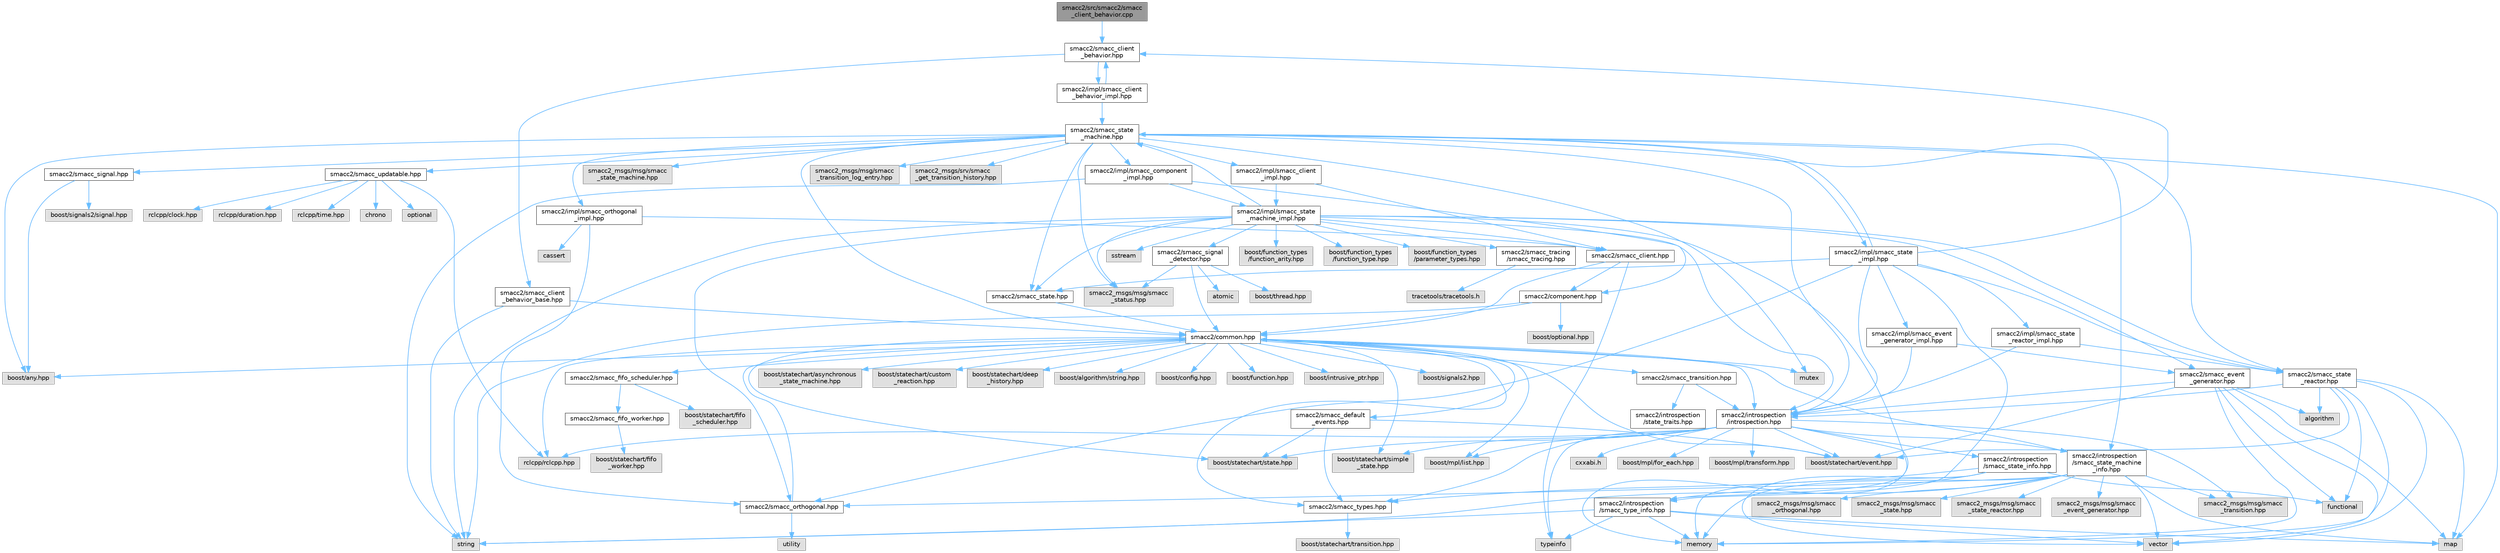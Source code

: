 digraph "smacc2/src/smacc2/smacc_client_behavior.cpp"
{
 // LATEX_PDF_SIZE
  bgcolor="transparent";
  edge [fontname=Helvetica,fontsize=10,labelfontname=Helvetica,labelfontsize=10];
  node [fontname=Helvetica,fontsize=10,shape=box,height=0.2,width=0.4];
  Node1 [label="smacc2/src/smacc2/smacc\l_client_behavior.cpp",height=0.2,width=0.4,color="gray40", fillcolor="grey60", style="filled", fontcolor="black",tooltip=" "];
  Node1 -> Node2 [color="steelblue1",style="solid"];
  Node2 [label="smacc2/smacc_client\l_behavior.hpp",height=0.2,width=0.4,color="grey40", fillcolor="white", style="filled",URL="$smacc__client__behavior_8hpp.html",tooltip=" "];
  Node2 -> Node3 [color="steelblue1",style="solid"];
  Node3 [label="smacc2/smacc_client\l_behavior_base.hpp",height=0.2,width=0.4,color="grey40", fillcolor="white", style="filled",URL="$smacc__client__behavior__base_8hpp.html",tooltip=" "];
  Node3 -> Node4 [color="steelblue1",style="solid"];
  Node4 [label="string",height=0.2,width=0.4,color="grey60", fillcolor="#E0E0E0", style="filled",tooltip=" "];
  Node3 -> Node5 [color="steelblue1",style="solid"];
  Node5 [label="smacc2/common.hpp",height=0.2,width=0.4,color="grey40", fillcolor="white", style="filled",URL="$common_8hpp.html",tooltip=" "];
  Node5 -> Node6 [color="steelblue1",style="solid"];
  Node6 [label="boost/statechart/asynchronous\l_state_machine.hpp",height=0.2,width=0.4,color="grey60", fillcolor="#E0E0E0", style="filled",tooltip=" "];
  Node5 -> Node7 [color="steelblue1",style="solid"];
  Node7 [label="boost/statechart/custom\l_reaction.hpp",height=0.2,width=0.4,color="grey60", fillcolor="#E0E0E0", style="filled",tooltip=" "];
  Node5 -> Node8 [color="steelblue1",style="solid"];
  Node8 [label="boost/statechart/deep\l_history.hpp",height=0.2,width=0.4,color="grey60", fillcolor="#E0E0E0", style="filled",tooltip=" "];
  Node5 -> Node9 [color="steelblue1",style="solid"];
  Node9 [label="boost/statechart/event.hpp",height=0.2,width=0.4,color="grey60", fillcolor="#E0E0E0", style="filled",tooltip=" "];
  Node5 -> Node10 [color="steelblue1",style="solid"];
  Node10 [label="boost/statechart/simple\l_state.hpp",height=0.2,width=0.4,color="grey60", fillcolor="#E0E0E0", style="filled",tooltip=" "];
  Node5 -> Node11 [color="steelblue1",style="solid"];
  Node11 [label="boost/statechart/state.hpp",height=0.2,width=0.4,color="grey60", fillcolor="#E0E0E0", style="filled",tooltip=" "];
  Node5 -> Node12 [color="steelblue1",style="solid"];
  Node12 [label="boost/algorithm/string.hpp",height=0.2,width=0.4,color="grey60", fillcolor="#E0E0E0", style="filled",tooltip=" "];
  Node5 -> Node13 [color="steelblue1",style="solid"];
  Node13 [label="boost/any.hpp",height=0.2,width=0.4,color="grey60", fillcolor="#E0E0E0", style="filled",tooltip=" "];
  Node5 -> Node14 [color="steelblue1",style="solid"];
  Node14 [label="boost/config.hpp",height=0.2,width=0.4,color="grey60", fillcolor="#E0E0E0", style="filled",tooltip=" "];
  Node5 -> Node15 [color="steelblue1",style="solid"];
  Node15 [label="boost/function.hpp",height=0.2,width=0.4,color="grey60", fillcolor="#E0E0E0", style="filled",tooltip=" "];
  Node5 -> Node16 [color="steelblue1",style="solid"];
  Node16 [label="boost/intrusive_ptr.hpp",height=0.2,width=0.4,color="grey60", fillcolor="#E0E0E0", style="filled",tooltip=" "];
  Node5 -> Node17 [color="steelblue1",style="solid"];
  Node17 [label="boost/mpl/list.hpp",height=0.2,width=0.4,color="grey60", fillcolor="#E0E0E0", style="filled",tooltip=" "];
  Node5 -> Node18 [color="steelblue1",style="solid"];
  Node18 [label="boost/signals2.hpp",height=0.2,width=0.4,color="grey60", fillcolor="#E0E0E0", style="filled",tooltip=" "];
  Node5 -> Node19 [color="steelblue1",style="solid"];
  Node19 [label="mutex",height=0.2,width=0.4,color="grey60", fillcolor="#E0E0E0", style="filled",tooltip=" "];
  Node5 -> Node20 [color="steelblue1",style="solid"];
  Node20 [label="rclcpp/rclcpp.hpp",height=0.2,width=0.4,color="grey60", fillcolor="#E0E0E0", style="filled",tooltip=" "];
  Node5 -> Node21 [color="steelblue1",style="solid"];
  Node21 [label="smacc2/introspection\l/introspection.hpp",height=0.2,width=0.4,color="grey40", fillcolor="white", style="filled",URL="$introspection_8hpp.html",tooltip=" "];
  Node21 -> Node9 [color="steelblue1",style="solid"];
  Node21 -> Node10 [color="steelblue1",style="solid"];
  Node21 -> Node11 [color="steelblue1",style="solid"];
  Node21 -> Node22 [color="steelblue1",style="solid"];
  Node22 [label="boost/mpl/for_each.hpp",height=0.2,width=0.4,color="grey60", fillcolor="#E0E0E0", style="filled",tooltip=" "];
  Node21 -> Node17 [color="steelblue1",style="solid"];
  Node21 -> Node23 [color="steelblue1",style="solid"];
  Node23 [label="boost/mpl/transform.hpp",height=0.2,width=0.4,color="grey60", fillcolor="#E0E0E0", style="filled",tooltip=" "];
  Node21 -> Node20 [color="steelblue1",style="solid"];
  Node21 -> Node24 [color="steelblue1",style="solid"];
  Node24 [label="typeinfo",height=0.2,width=0.4,color="grey60", fillcolor="#E0E0E0", style="filled",tooltip=" "];
  Node21 -> Node25 [color="steelblue1",style="solid"];
  Node25 [label="smacc2/introspection\l/smacc_state_info.hpp",height=0.2,width=0.4,color="grey40", fillcolor="white", style="filled",URL="$smacc__state__info_8hpp.html",tooltip=" "];
  Node25 -> Node26 [color="steelblue1",style="solid"];
  Node26 [label="functional",height=0.2,width=0.4,color="grey60", fillcolor="#E0E0E0", style="filled",tooltip=" "];
  Node25 -> Node27 [color="steelblue1",style="solid"];
  Node27 [label="memory",height=0.2,width=0.4,color="grey60", fillcolor="#E0E0E0", style="filled",tooltip=" "];
  Node25 -> Node28 [color="steelblue1",style="solid"];
  Node28 [label="smacc2/introspection\l/smacc_type_info.hpp",height=0.2,width=0.4,color="grey40", fillcolor="white", style="filled",URL="$smacc__type__info_8hpp.html",tooltip=" "];
  Node28 -> Node29 [color="steelblue1",style="solid"];
  Node29 [label="map",height=0.2,width=0.4,color="grey60", fillcolor="#E0E0E0", style="filled",tooltip=" "];
  Node28 -> Node27 [color="steelblue1",style="solid"];
  Node28 -> Node4 [color="steelblue1",style="solid"];
  Node28 -> Node24 [color="steelblue1",style="solid"];
  Node28 -> Node30 [color="steelblue1",style="solid"];
  Node30 [label="vector",height=0.2,width=0.4,color="grey60", fillcolor="#E0E0E0", style="filled",tooltip=" "];
  Node25 -> Node31 [color="steelblue1",style="solid"];
  Node31 [label="smacc2/smacc_types.hpp",height=0.2,width=0.4,color="grey40", fillcolor="white", style="filled",URL="$smacc__types_8hpp.html",tooltip=" "];
  Node31 -> Node32 [color="steelblue1",style="solid"];
  Node32 [label="boost/statechart/transition.hpp",height=0.2,width=0.4,color="grey60", fillcolor="#E0E0E0", style="filled",tooltip=" "];
  Node25 -> Node30 [color="steelblue1",style="solid"];
  Node21 -> Node28 [color="steelblue1",style="solid"];
  Node21 -> Node31 [color="steelblue1",style="solid"];
  Node21 -> Node33 [color="steelblue1",style="solid"];
  Node33 [label="cxxabi.h",height=0.2,width=0.4,color="grey60", fillcolor="#E0E0E0", style="filled",tooltip=" "];
  Node21 -> Node34 [color="steelblue1",style="solid"];
  Node34 [label="smacc2_msgs/msg/smacc\l_transition.hpp",height=0.2,width=0.4,color="grey60", fillcolor="#E0E0E0", style="filled",tooltip=" "];
  Node21 -> Node35 [color="steelblue1",style="solid"];
  Node35 [label="smacc2/introspection\l/smacc_state_machine\l_info.hpp",height=0.2,width=0.4,color="grey40", fillcolor="white", style="filled",URL="$smacc__state__machine__info_8hpp.html",tooltip=" "];
  Node35 -> Node29 [color="steelblue1",style="solid"];
  Node35 -> Node27 [color="steelblue1",style="solid"];
  Node35 -> Node4 [color="steelblue1",style="solid"];
  Node35 -> Node30 [color="steelblue1",style="solid"];
  Node35 -> Node5 [color="steelblue1",style="solid"];
  Node35 -> Node36 [color="steelblue1",style="solid"];
  Node36 [label="smacc2/smacc_orthogonal.hpp",height=0.2,width=0.4,color="grey40", fillcolor="white", style="filled",URL="$smacc__orthogonal_8hpp.html",tooltip=" "];
  Node36 -> Node5 [color="steelblue1",style="solid"];
  Node36 -> Node37 [color="steelblue1",style="solid"];
  Node37 [label="utility",height=0.2,width=0.4,color="grey60", fillcolor="#E0E0E0", style="filled",tooltip=" "];
  Node35 -> Node38 [color="steelblue1",style="solid"];
  Node38 [label="smacc2_msgs/msg/smacc\l_event_generator.hpp",height=0.2,width=0.4,color="grey60", fillcolor="#E0E0E0", style="filled",tooltip=" "];
  Node35 -> Node39 [color="steelblue1",style="solid"];
  Node39 [label="smacc2_msgs/msg/smacc\l_orthogonal.hpp",height=0.2,width=0.4,color="grey60", fillcolor="#E0E0E0", style="filled",tooltip=" "];
  Node35 -> Node40 [color="steelblue1",style="solid"];
  Node40 [label="smacc2_msgs/msg/smacc\l_state.hpp",height=0.2,width=0.4,color="grey60", fillcolor="#E0E0E0", style="filled",tooltip=" "];
  Node35 -> Node41 [color="steelblue1",style="solid"];
  Node41 [label="smacc2_msgs/msg/smacc\l_state_reactor.hpp",height=0.2,width=0.4,color="grey60", fillcolor="#E0E0E0", style="filled",tooltip=" "];
  Node35 -> Node34 [color="steelblue1",style="solid"];
  Node5 -> Node42 [color="steelblue1",style="solid"];
  Node42 [label="smacc2/smacc_fifo_scheduler.hpp",height=0.2,width=0.4,color="grey40", fillcolor="white", style="filled",URL="$smacc__fifo__scheduler_8hpp.html",tooltip=" "];
  Node42 -> Node43 [color="steelblue1",style="solid"];
  Node43 [label="boost/statechart/fifo\l_scheduler.hpp",height=0.2,width=0.4,color="grey60", fillcolor="#E0E0E0", style="filled",tooltip=" "];
  Node42 -> Node44 [color="steelblue1",style="solid"];
  Node44 [label="smacc2/smacc_fifo_worker.hpp",height=0.2,width=0.4,color="grey40", fillcolor="white", style="filled",URL="$smacc__fifo__worker_8hpp.html",tooltip=" "];
  Node44 -> Node45 [color="steelblue1",style="solid"];
  Node45 [label="boost/statechart/fifo\l_worker.hpp",height=0.2,width=0.4,color="grey60", fillcolor="#E0E0E0", style="filled",tooltip=" "];
  Node5 -> Node31 [color="steelblue1",style="solid"];
  Node5 -> Node46 [color="steelblue1",style="solid"];
  Node46 [label="smacc2/smacc_default\l_events.hpp",height=0.2,width=0.4,color="grey40", fillcolor="white", style="filled",URL="$smacc__default__events_8hpp.html",tooltip=" "];
  Node46 -> Node31 [color="steelblue1",style="solid"];
  Node46 -> Node9 [color="steelblue1",style="solid"];
  Node46 -> Node11 [color="steelblue1",style="solid"];
  Node5 -> Node47 [color="steelblue1",style="solid"];
  Node47 [label="smacc2/smacc_transition.hpp",height=0.2,width=0.4,color="grey40", fillcolor="white", style="filled",URL="$smacc__transition_8hpp.html",tooltip=" "];
  Node47 -> Node21 [color="steelblue1",style="solid"];
  Node47 -> Node48 [color="steelblue1",style="solid"];
  Node48 [label="smacc2/introspection\l/state_traits.hpp",height=0.2,width=0.4,color="grey40", fillcolor="white", style="filled",URL="$state__traits_8hpp.html",tooltip=" "];
  Node2 -> Node49 [color="steelblue1",style="solid"];
  Node49 [label="smacc2/impl/smacc_client\l_behavior_impl.hpp",height=0.2,width=0.4,color="grey40", fillcolor="white", style="filled",URL="$smacc__client__behavior__impl_8hpp.html",tooltip=" "];
  Node49 -> Node2 [color="steelblue1",style="solid"];
  Node49 -> Node50 [color="steelblue1",style="solid"];
  Node50 [label="smacc2/smacc_state\l_machine.hpp",height=0.2,width=0.4,color="grey40", fillcolor="white", style="filled",URL="$smacc__state__machine_8hpp.html",tooltip=" "];
  Node50 -> Node13 [color="steelblue1",style="solid"];
  Node50 -> Node29 [color="steelblue1",style="solid"];
  Node50 -> Node19 [color="steelblue1",style="solid"];
  Node50 -> Node5 [color="steelblue1",style="solid"];
  Node50 -> Node21 [color="steelblue1",style="solid"];
  Node50 -> Node35 [color="steelblue1",style="solid"];
  Node50 -> Node51 [color="steelblue1",style="solid"];
  Node51 [label="smacc2/smacc_signal.hpp",height=0.2,width=0.4,color="grey40", fillcolor="white", style="filled",URL="$smacc__signal_8hpp.html",tooltip=" "];
  Node51 -> Node13 [color="steelblue1",style="solid"];
  Node51 -> Node52 [color="steelblue1",style="solid"];
  Node52 [label="boost/signals2/signal.hpp",height=0.2,width=0.4,color="grey60", fillcolor="#E0E0E0", style="filled",tooltip=" "];
  Node50 -> Node53 [color="steelblue1",style="solid"];
  Node53 [label="smacc2/smacc_updatable.hpp",height=0.2,width=0.4,color="grey40", fillcolor="white", style="filled",URL="$smacc__updatable_8hpp.html",tooltip=" "];
  Node53 -> Node54 [color="steelblue1",style="solid"];
  Node54 [label="chrono",height=0.2,width=0.4,color="grey60", fillcolor="#E0E0E0", style="filled",tooltip=" "];
  Node53 -> Node55 [color="steelblue1",style="solid"];
  Node55 [label="optional",height=0.2,width=0.4,color="grey60", fillcolor="#E0E0E0", style="filled",tooltip=" "];
  Node53 -> Node56 [color="steelblue1",style="solid"];
  Node56 [label="rclcpp/clock.hpp",height=0.2,width=0.4,color="grey60", fillcolor="#E0E0E0", style="filled",tooltip=" "];
  Node53 -> Node57 [color="steelblue1",style="solid"];
  Node57 [label="rclcpp/duration.hpp",height=0.2,width=0.4,color="grey60", fillcolor="#E0E0E0", style="filled",tooltip=" "];
  Node53 -> Node20 [color="steelblue1",style="solid"];
  Node53 -> Node58 [color="steelblue1",style="solid"];
  Node58 [label="rclcpp/time.hpp",height=0.2,width=0.4,color="grey60", fillcolor="#E0E0E0", style="filled",tooltip=" "];
  Node50 -> Node59 [color="steelblue1",style="solid"];
  Node59 [label="smacc2_msgs/msg/smacc\l_state_machine.hpp",height=0.2,width=0.4,color="grey60", fillcolor="#E0E0E0", style="filled",tooltip=" "];
  Node50 -> Node60 [color="steelblue1",style="solid"];
  Node60 [label="smacc2_msgs/msg/smacc\l_status.hpp",height=0.2,width=0.4,color="grey60", fillcolor="#E0E0E0", style="filled",tooltip=" "];
  Node50 -> Node61 [color="steelblue1",style="solid"];
  Node61 [label="smacc2_msgs/msg/smacc\l_transition_log_entry.hpp",height=0.2,width=0.4,color="grey60", fillcolor="#E0E0E0", style="filled",tooltip=" "];
  Node50 -> Node62 [color="steelblue1",style="solid"];
  Node62 [label="smacc2_msgs/srv/smacc\l_get_transition_history.hpp",height=0.2,width=0.4,color="grey60", fillcolor="#E0E0E0", style="filled",tooltip=" "];
  Node50 -> Node63 [color="steelblue1",style="solid"];
  Node63 [label="smacc2/smacc_state.hpp",height=0.2,width=0.4,color="grey40", fillcolor="white", style="filled",URL="$smacc__state_8hpp.html",tooltip=" "];
  Node63 -> Node5 [color="steelblue1",style="solid"];
  Node50 -> Node64 [color="steelblue1",style="solid"];
  Node64 [label="smacc2/smacc_state\l_reactor.hpp",height=0.2,width=0.4,color="grey40", fillcolor="white", style="filled",URL="$smacc__state__reactor_8hpp.html",tooltip=" "];
  Node64 -> Node65 [color="steelblue1",style="solid"];
  Node65 [label="algorithm",height=0.2,width=0.4,color="grey60", fillcolor="#E0E0E0", style="filled",tooltip=" "];
  Node64 -> Node9 [color="steelblue1",style="solid"];
  Node64 -> Node26 [color="steelblue1",style="solid"];
  Node64 -> Node29 [color="steelblue1",style="solid"];
  Node64 -> Node27 [color="steelblue1",style="solid"];
  Node64 -> Node21 [color="steelblue1",style="solid"];
  Node64 -> Node30 [color="steelblue1",style="solid"];
  Node50 -> Node66 [color="steelblue1",style="solid"];
  Node66 [label="smacc2/impl/smacc_client\l_impl.hpp",height=0.2,width=0.4,color="grey40", fillcolor="white", style="filled",URL="$smacc__client__impl_8hpp.html",tooltip=" "];
  Node66 -> Node67 [color="steelblue1",style="solid"];
  Node67 [label="smacc2/impl/smacc_state\l_machine_impl.hpp",height=0.2,width=0.4,color="grey40", fillcolor="white", style="filled",URL="$smacc__state__machine__impl_8hpp.html",tooltip=" "];
  Node67 -> Node27 [color="steelblue1",style="solid"];
  Node67 -> Node68 [color="steelblue1",style="solid"];
  Node68 [label="sstream",height=0.2,width=0.4,color="grey60", fillcolor="#E0E0E0", style="filled",tooltip=" "];
  Node67 -> Node4 [color="steelblue1",style="solid"];
  Node67 -> Node21 [color="steelblue1",style="solid"];
  Node67 -> Node69 [color="steelblue1",style="solid"];
  Node69 [label="smacc2/smacc_client.hpp",height=0.2,width=0.4,color="grey40", fillcolor="white", style="filled",URL="$smacc__client_8hpp.html",tooltip=" "];
  Node69 -> Node5 [color="steelblue1",style="solid"];
  Node69 -> Node70 [color="steelblue1",style="solid"];
  Node70 [label="smacc2/component.hpp",height=0.2,width=0.4,color="grey40", fillcolor="white", style="filled",URL="$component_8hpp.html",tooltip=" "];
  Node70 -> Node4 [color="steelblue1",style="solid"];
  Node70 -> Node71 [color="steelblue1",style="solid"];
  Node71 [label="boost/optional.hpp",height=0.2,width=0.4,color="grey60", fillcolor="#E0E0E0", style="filled",tooltip=" "];
  Node70 -> Node5 [color="steelblue1",style="solid"];
  Node69 -> Node24 [color="steelblue1",style="solid"];
  Node67 -> Node72 [color="steelblue1",style="solid"];
  Node72 [label="smacc2/smacc_event\l_generator.hpp",height=0.2,width=0.4,color="grey40", fillcolor="white", style="filled",URL="$smacc__event__generator_8hpp.html",tooltip=" "];
  Node72 -> Node65 [color="steelblue1",style="solid"];
  Node72 -> Node9 [color="steelblue1",style="solid"];
  Node72 -> Node26 [color="steelblue1",style="solid"];
  Node72 -> Node29 [color="steelblue1",style="solid"];
  Node72 -> Node27 [color="steelblue1",style="solid"];
  Node72 -> Node21 [color="steelblue1",style="solid"];
  Node72 -> Node30 [color="steelblue1",style="solid"];
  Node67 -> Node36 [color="steelblue1",style="solid"];
  Node67 -> Node73 [color="steelblue1",style="solid"];
  Node73 [label="smacc2/smacc_signal\l_detector.hpp",height=0.2,width=0.4,color="grey40", fillcolor="white", style="filled",URL="$smacc__signal__detector_8hpp.html",tooltip=" "];
  Node73 -> Node74 [color="steelblue1",style="solid"];
  Node74 [label="atomic",height=0.2,width=0.4,color="grey60", fillcolor="#E0E0E0", style="filled",tooltip=" "];
  Node73 -> Node75 [color="steelblue1",style="solid"];
  Node75 [label="boost/thread.hpp",height=0.2,width=0.4,color="grey60", fillcolor="#E0E0E0", style="filled",tooltip=" "];
  Node73 -> Node5 [color="steelblue1",style="solid"];
  Node73 -> Node60 [color="steelblue1",style="solid"];
  Node67 -> Node63 [color="steelblue1",style="solid"];
  Node67 -> Node50 [color="steelblue1",style="solid"];
  Node67 -> Node64 [color="steelblue1",style="solid"];
  Node67 -> Node76 [color="steelblue1",style="solid"];
  Node76 [label="boost/function_types\l/function_arity.hpp",height=0.2,width=0.4,color="grey60", fillcolor="#E0E0E0", style="filled",tooltip=" "];
  Node67 -> Node77 [color="steelblue1",style="solid"];
  Node77 [label="boost/function_types\l/function_type.hpp",height=0.2,width=0.4,color="grey60", fillcolor="#E0E0E0", style="filled",tooltip=" "];
  Node67 -> Node78 [color="steelblue1",style="solid"];
  Node78 [label="boost/function_types\l/parameter_types.hpp",height=0.2,width=0.4,color="grey60", fillcolor="#E0E0E0", style="filled",tooltip=" "];
  Node67 -> Node79 [color="steelblue1",style="solid"];
  Node79 [label="smacc2/smacc_tracing\l/smacc_tracing.hpp",height=0.2,width=0.4,color="grey40", fillcolor="white", style="filled",URL="$smacc__tracing_8hpp.html",tooltip=" "];
  Node79 -> Node80 [color="steelblue1",style="solid"];
  Node80 [label="tracetools/tracetools.h",height=0.2,width=0.4,color="grey60", fillcolor="#E0E0E0", style="filled",tooltip=" "];
  Node67 -> Node60 [color="steelblue1",style="solid"];
  Node66 -> Node69 [color="steelblue1",style="solid"];
  Node50 -> Node81 [color="steelblue1",style="solid"];
  Node81 [label="smacc2/impl/smacc_component\l_impl.hpp",height=0.2,width=0.4,color="grey40", fillcolor="white", style="filled",URL="$smacc__component__impl_8hpp.html",tooltip=" "];
  Node81 -> Node4 [color="steelblue1",style="solid"];
  Node81 -> Node70 [color="steelblue1",style="solid"];
  Node81 -> Node67 [color="steelblue1",style="solid"];
  Node50 -> Node82 [color="steelblue1",style="solid"];
  Node82 [label="smacc2/impl/smacc_orthogonal\l_impl.hpp",height=0.2,width=0.4,color="grey40", fillcolor="white", style="filled",URL="$smacc__orthogonal__impl_8hpp.html",tooltip=" "];
  Node82 -> Node83 [color="steelblue1",style="solid"];
  Node83 [label="cassert",height=0.2,width=0.4,color="grey60", fillcolor="#E0E0E0", style="filled",tooltip=" "];
  Node82 -> Node69 [color="steelblue1",style="solid"];
  Node82 -> Node36 [color="steelblue1",style="solid"];
  Node50 -> Node84 [color="steelblue1",style="solid"];
  Node84 [label="smacc2/impl/smacc_state\l_impl.hpp",height=0.2,width=0.4,color="grey40", fillcolor="white", style="filled",URL="$smacc__state__impl_8hpp.html",tooltip=" "];
  Node84 -> Node21 [color="steelblue1",style="solid"];
  Node84 -> Node2 [color="steelblue1",style="solid"];
  Node84 -> Node36 [color="steelblue1",style="solid"];
  Node84 -> Node63 [color="steelblue1",style="solid"];
  Node84 -> Node64 [color="steelblue1",style="solid"];
  Node84 -> Node28 [color="steelblue1",style="solid"];
  Node84 -> Node50 [color="steelblue1",style="solid"];
  Node84 -> Node85 [color="steelblue1",style="solid"];
  Node85 [label="smacc2/impl/smacc_event\l_generator_impl.hpp",height=0.2,width=0.4,color="grey40", fillcolor="white", style="filled",URL="$smacc__event__generator__impl_8hpp.html",tooltip=" "];
  Node85 -> Node21 [color="steelblue1",style="solid"];
  Node85 -> Node72 [color="steelblue1",style="solid"];
  Node84 -> Node86 [color="steelblue1",style="solid"];
  Node86 [label="smacc2/impl/smacc_state\l_reactor_impl.hpp",height=0.2,width=0.4,color="grey40", fillcolor="white", style="filled",URL="$smacc__state__reactor__impl_8hpp.html",tooltip=" "];
  Node86 -> Node21 [color="steelblue1",style="solid"];
  Node86 -> Node64 [color="steelblue1",style="solid"];
}
